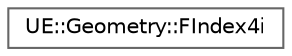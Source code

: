 digraph "Graphical Class Hierarchy"
{
 // INTERACTIVE_SVG=YES
 // LATEX_PDF_SIZE
  bgcolor="transparent";
  edge [fontname=Helvetica,fontsize=10,labelfontname=Helvetica,labelfontsize=10];
  node [fontname=Helvetica,fontsize=10,shape=box,height=0.2,width=0.4];
  rankdir="LR";
  Node0 [id="Node000000",label="UE::Geometry::FIndex4i",height=0.2,width=0.4,color="grey40", fillcolor="white", style="filled",URL="$d7/d42/structUE_1_1Geometry_1_1FIndex4i.html",tooltip="4-index tuple."];
}
